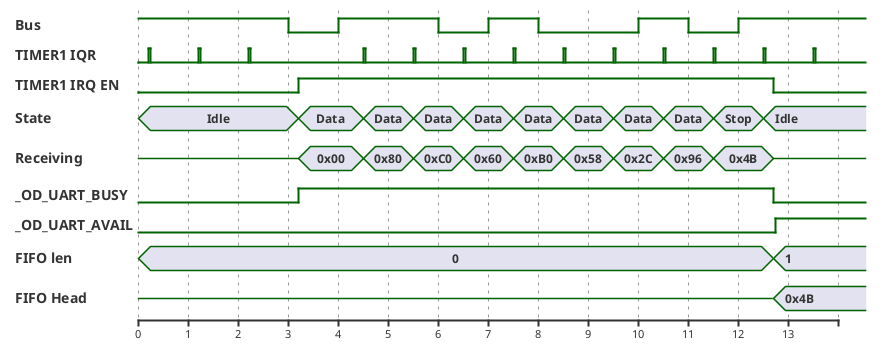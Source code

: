 @startuml phy-rx-timing

mode compact
'hide time-axis

binary "Bus" as bus

binary "TIMER1 IQR" as tim
binary "TIMER1 IRQ EN" as irqen

concise "State" as state
concise "Receiving" as recv

binary "_OD_UART_BUSY" as busy
binary "_OD_UART_AVAIL" as avail

concise "FIFO len" as len
concise "FIFO Head" as head


bus is 1

@len
0 is 0
12.7 is 1

@head
0 is {-}
12.7 is 0x4B

@bus
3 is 0
4 is 1
6 is 0
7 is 1
8 is 0
10 is 1
11 is 0
12 is 1

@irqen
0 is 0
3.2 is 1
12.7 is 0

@state
0 is Idle
3.2 is Data
4.5 is Data
5.5 is Data
6.5 is Data
7.5 is Data
8.5 is Data
9.5 is Data
10.5 is Data
11.5 is Stop
12.5 is Idle

@busy
3.2 is 1
12.7 is 0

@avail
12.75 is 1

@recv
0 is {-}
3.2 is 0x00
4.5 is 0x80
5.5 is 0xC0
6.5 is 0x60
7.5 is 0xB0
8.5 is 0x58
9.5 is 0x2C
10.5 is 0x96
11.5 is 0x4B
12.7 is {-}

@tim
0 is 0
0.2 is 1
0.25 is 0
1.2 is 1
1.25 is 0
2.2 is 1
2.25 is 0

4.5 is 1
4.55 is 0
5.5 is 1
5.55 is 0
6.5 is 1
6.55 is 0
7.5 is 1
7.55 is 0
8.5 is 1
8.55 is 0
9.5 is 1
9.55 is 0
10.5 is 1
10.55 is 0
11.5 is 1
11.55 is 0
12.5 is 1
12.55 is 0
13.5 is 1
13.55 is 0

@enduml